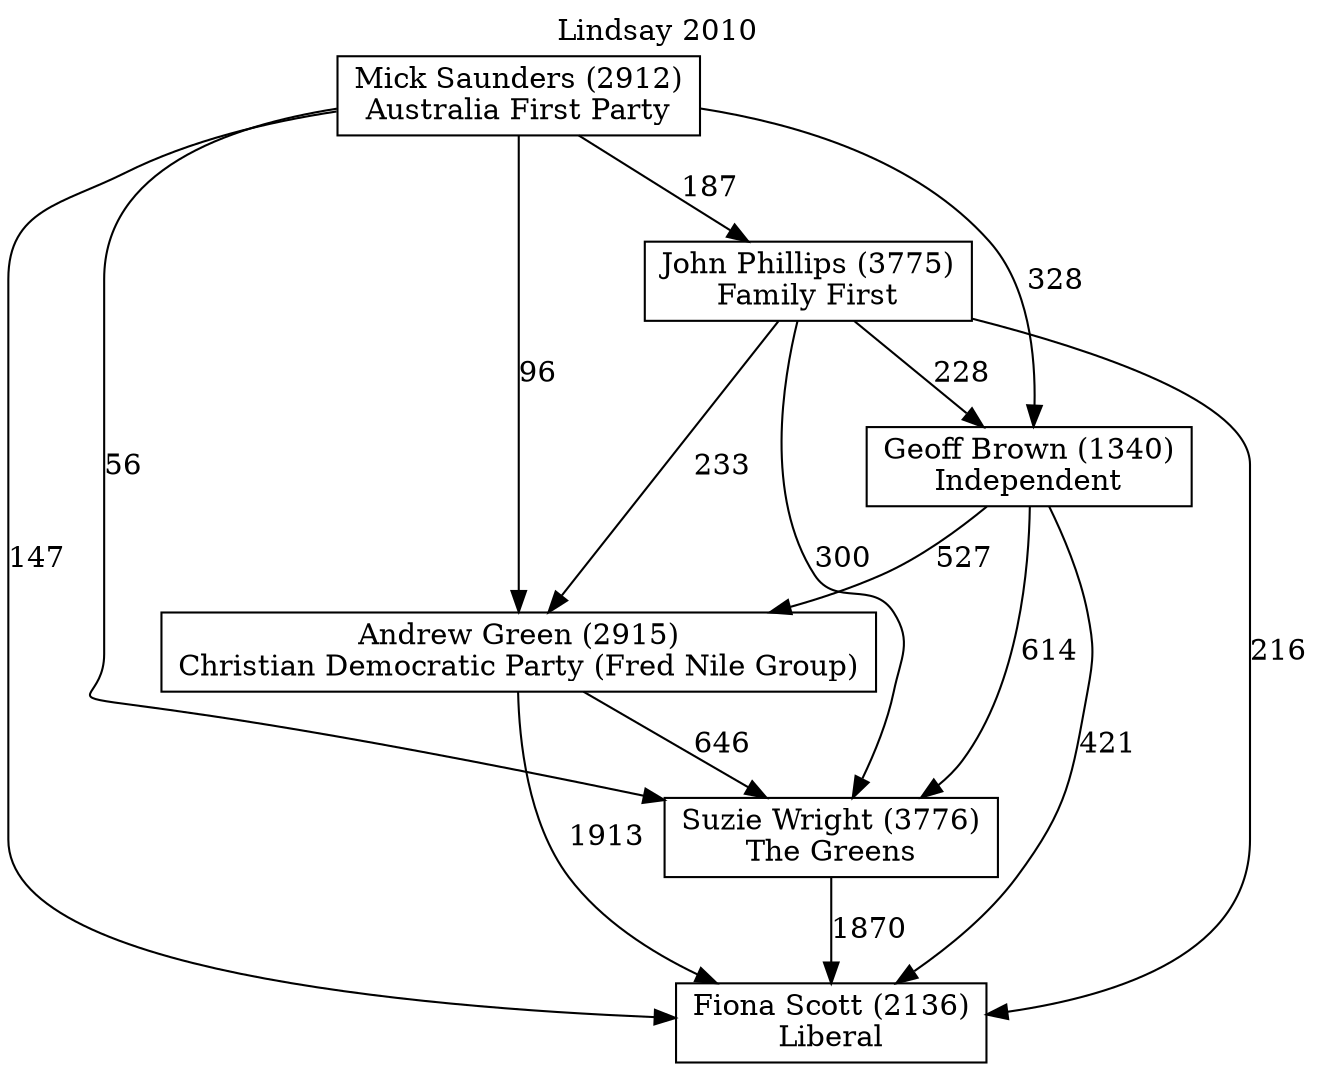 // House preference flow
digraph "Fiona Scott (2136)_Lindsay_2010" {
	graph [label="Lindsay 2010" labelloc=t mclimit=2]
	node [shape=box]
	"Fiona Scott (2136)" [label="Fiona Scott (2136)
Liberal"]
	"Suzie Wright (3776)" [label="Suzie Wright (3776)
The Greens"]
	"Andrew Green (2915)" [label="Andrew Green (2915)
Christian Democratic Party (Fred Nile Group)"]
	"Geoff Brown (1340)" [label="Geoff Brown (1340)
Independent"]
	"John Phillips (3775)" [label="John Phillips (3775)
Family First"]
	"Mick Saunders (2912)" [label="Mick Saunders (2912)
Australia First Party"]
	"Suzie Wright (3776)" -> "Fiona Scott (2136)" [label=1870]
	"Andrew Green (2915)" -> "Suzie Wright (3776)" [label=646]
	"Geoff Brown (1340)" -> "Andrew Green (2915)" [label=527]
	"John Phillips (3775)" -> "Geoff Brown (1340)" [label=228]
	"Mick Saunders (2912)" -> "John Phillips (3775)" [label=187]
	"Andrew Green (2915)" -> "Fiona Scott (2136)" [label=1913]
	"Geoff Brown (1340)" -> "Fiona Scott (2136)" [label=421]
	"John Phillips (3775)" -> "Fiona Scott (2136)" [label=216]
	"Mick Saunders (2912)" -> "Fiona Scott (2136)" [label=147]
	"Mick Saunders (2912)" -> "Geoff Brown (1340)" [label=328]
	"John Phillips (3775)" -> "Andrew Green (2915)" [label=233]
	"Mick Saunders (2912)" -> "Andrew Green (2915)" [label=96]
	"Geoff Brown (1340)" -> "Suzie Wright (3776)" [label=614]
	"John Phillips (3775)" -> "Suzie Wright (3776)" [label=300]
	"Mick Saunders (2912)" -> "Suzie Wright (3776)" [label=56]
}
